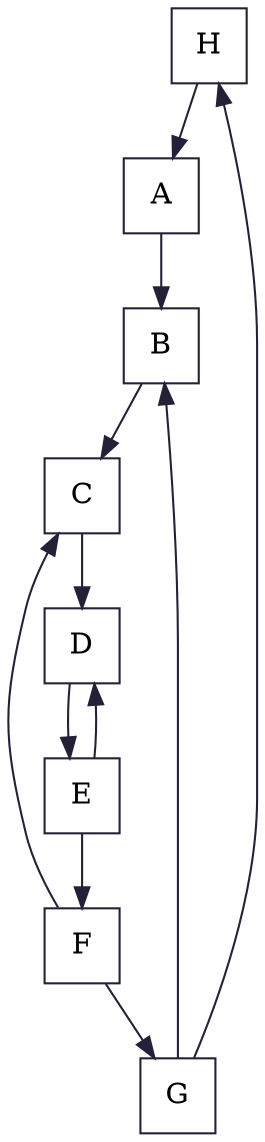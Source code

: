digraph G {
    graph[color="#242038"]
    node[color="#242038", shape=square]
    edge[color="#242038"]
    H->A
    A->B
    G->B
    F->C
    B->C
    E->D
    C->D
    D->E
    E->F
    F->G
    G->H
}
